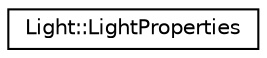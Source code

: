 digraph "Graphical Class Hierarchy"
{
  edge [fontname="Helvetica",fontsize="10",labelfontname="Helvetica",labelfontsize="10"];
  node [fontname="Helvetica",fontsize="10",shape=record];
  rankdir="LR";
  Node0 [label="Light::LightProperties",height=0.2,width=0.4,color="black", fillcolor="white", style="filled",URL="$structLight_1_1LightProperties.html"];
}
